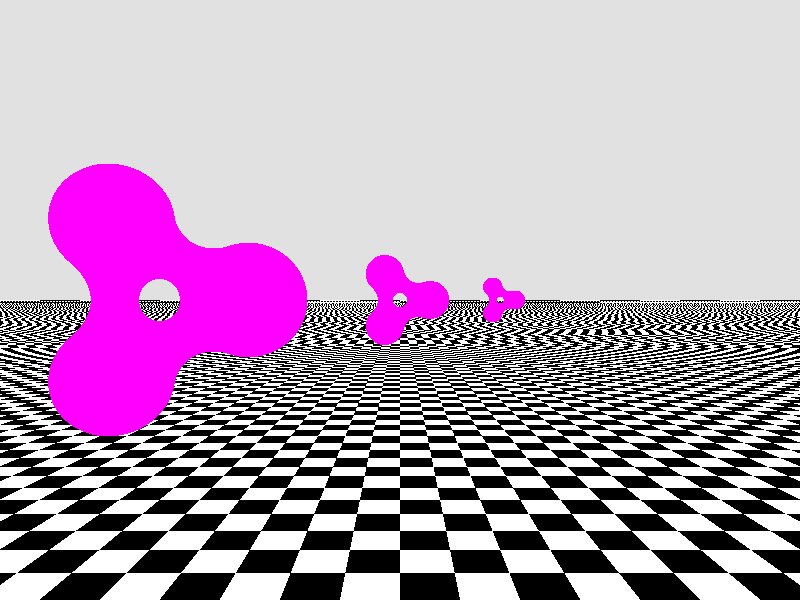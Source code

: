 #include "colors.inc"
#include "glass.inc"
#include "textures.inc"

camera {
	location <0, 0, -15>
	look_at 0
}

background { color Grey }
light_source { <0,30,-10> White }

blob {
	threshold 0.6
	sphere { <0.75,0,0>, 1, 1 }
	sphere { <-0.375, 0.64952, 0>, 1, 1 }
	sphere { <-0.375, -0.64952, 0>, 1, 1 }
	texture {
		pigment { color red 1 blue 1 green 0 }
		finish { phong 1 }
	}
}

blob {
	threshold 0.6
	sphere { <0.75,0,0>, 1, 1 }
	sphere { <-0.375, 0.64952, 0>, 1, 1 }
	sphere { <-0.375, -0.64952, 0>, 1, 1 }
	texture {
		pigment { color red 1 blue 1 green 0 }
		finish { phong 1 }
	}
	translate 5*x
	scale <0.5,0.5,0.5>
}	

blob {
	threshold 0.6
	sphere { <0.75,0,0>, 1, 1 }
	sphere { <-0.375, 0.64952, 0>, 1, 1 }
	sphere { <-0.375, -0.64952, 0>, 1, 1 }
	texture {
		pigment { color red 1 blue 1 green 0 }
		finish { phong 1 }
	}
	translate -2*x
	scale <3,3,3>
}
           
plane { -y, 5
    pigment { checker color Black, color White }
}